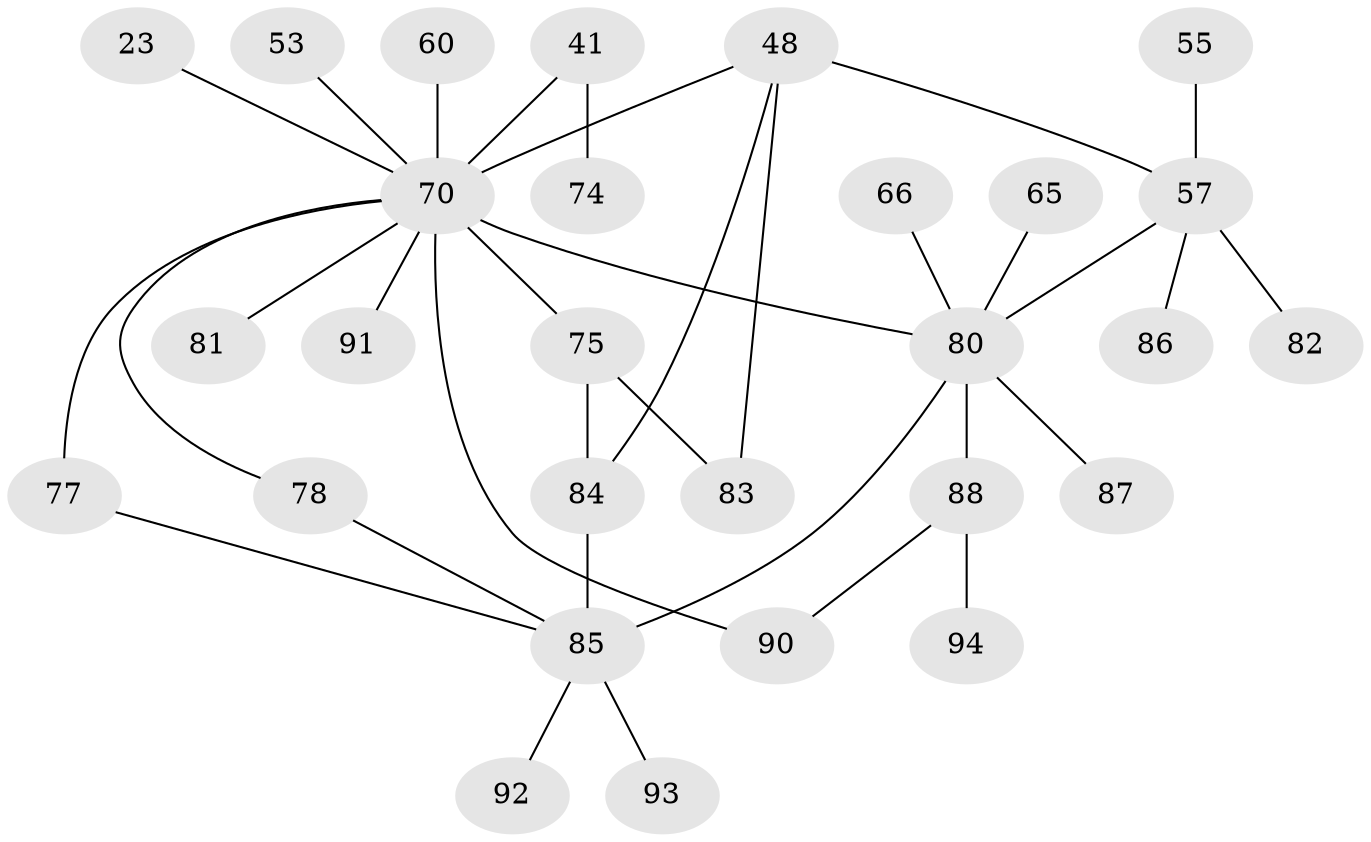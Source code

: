 // original degree distribution, {6: 0.0425531914893617, 4: 0.09574468085106383, 5: 0.0425531914893617, 3: 0.18085106382978725, 1: 0.32978723404255317, 2: 0.30851063829787234}
// Generated by graph-tools (version 1.1) at 2025/45/03/04/25 21:45:01]
// undirected, 28 vertices, 34 edges
graph export_dot {
graph [start="1"]
  node [color=gray90,style=filled];
  23;
  41 [super="+30"];
  48 [super="+14+15+27"];
  53;
  55;
  57 [super="+31+42"];
  60;
  65 [super="+62"];
  66;
  70 [super="+50+20+22+61+37+12"];
  74;
  75 [super="+72+24+45"];
  77;
  78 [super="+63"];
  80 [super="+59+56+69"];
  81 [super="+73"];
  82;
  83 [super="+71"];
  84 [super="+39+79+44+46+68"];
  85 [super="+76+64"];
  86 [super="+58"];
  87;
  88;
  90 [super="+89"];
  91 [super="+29"];
  92 [super="+28"];
  93;
  94;
  23 -- 70;
  41 -- 74;
  41 -- 70 [weight=2];
  48 -- 70 [weight=2];
  48 -- 57 [weight=3];
  48 -- 83;
  48 -- 84;
  53 -- 70;
  55 -- 57;
  57 -- 82;
  57 -- 80 [weight=2];
  57 -- 86;
  60 -- 70;
  65 -- 80;
  66 -- 80;
  70 -- 80 [weight=2];
  70 -- 75 [weight=2];
  70 -- 77;
  70 -- 78;
  70 -- 90;
  70 -- 91;
  70 -- 81;
  75 -- 83;
  75 -- 84;
  77 -- 85;
  78 -- 85;
  80 -- 85 [weight=2];
  80 -- 87;
  80 -- 88 [weight=2];
  84 -- 85 [weight=2];
  85 -- 93;
  85 -- 92;
  88 -- 94;
  88 -- 90;
}
